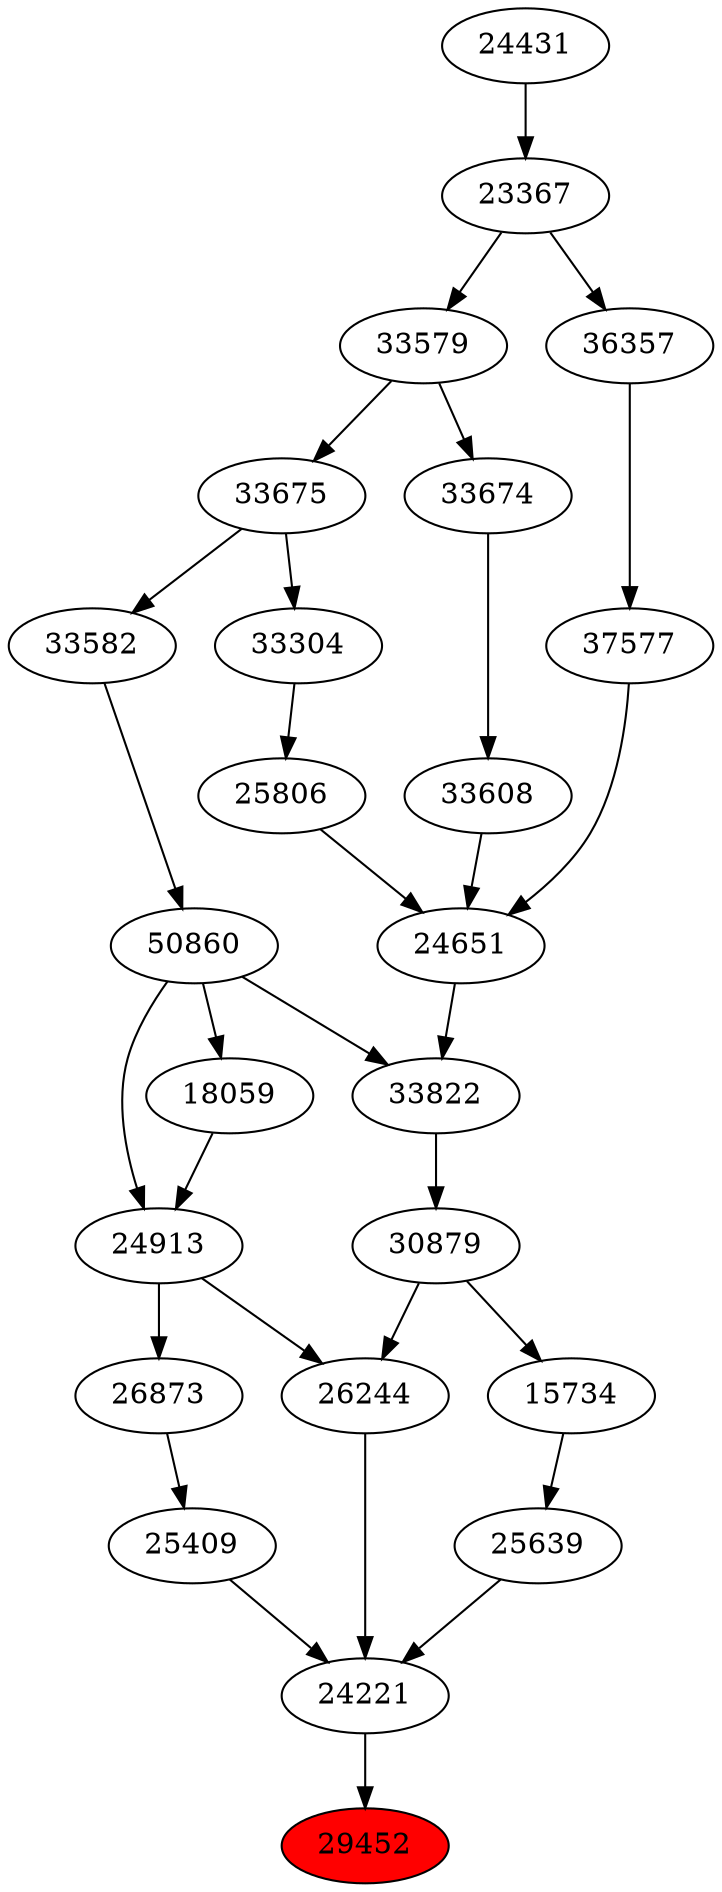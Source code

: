 strict digraph{ 
29452 [label="29452" fillcolor=red style=filled]
24221 -> 29452
24221 [label="24221"]
26244 -> 24221
25409 -> 24221
25639 -> 24221
26244 [label="26244"]
24913 -> 26244
30879 -> 26244
25409 [label="25409"]
26873 -> 25409
25639 [label="25639"]
15734 -> 25639
24913 [label="24913"]
18059 -> 24913
50860 -> 24913
30879 [label="30879"]
33822 -> 30879
26873 [label="26873"]
24913 -> 26873
15734 [label="15734"]
30879 -> 15734
18059 [label="18059"]
50860 -> 18059
50860 [label="50860"]
33582 -> 50860
33822 [label="33822"]
24651 -> 33822
50860 -> 33822
33582 [label="33582"]
33675 -> 33582
24651 [label="24651"]
25806 -> 24651
33608 -> 24651
37577 -> 24651
33675 [label="33675"]
33579 -> 33675
25806 [label="25806"]
33304 -> 25806
33608 [label="33608"]
33674 -> 33608
37577 [label="37577"]
36357 -> 37577
33579 [label="33579"]
23367 -> 33579
33304 [label="33304"]
33675 -> 33304
33674 [label="33674"]
33579 -> 33674
36357 [label="36357"]
23367 -> 36357
23367 [label="23367"]
24431 -> 23367
24431 [label="24431"]
}